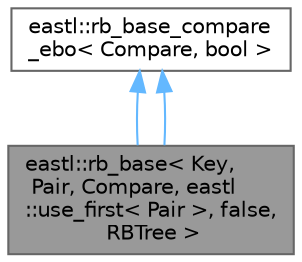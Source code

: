 digraph "eastl::rb_base&lt; Key, Pair, Compare, eastl::use_first&lt; Pair &gt;, false, RBTree &gt;"
{
 // LATEX_PDF_SIZE
  bgcolor="transparent";
  edge [fontname=Helvetica,fontsize=10,labelfontname=Helvetica,labelfontsize=10];
  node [fontname=Helvetica,fontsize=10,shape=box,height=0.2,width=0.4];
  Node1 [id="Node000001",label="eastl::rb_base\< Key,\l Pair, Compare, eastl\l::use_first\< Pair \>, false,\l RBTree \>",height=0.2,width=0.4,color="gray40", fillcolor="grey60", style="filled", fontcolor="black",tooltip=" "];
  Node2 -> Node1 [id="edge3_Node000001_Node000002",dir="back",color="steelblue1",style="solid",tooltip=" "];
  Node2 [id="Node000002",label="eastl::rb_base_compare\l_ebo\< Compare, bool \>",height=0.2,width=0.4,color="gray40", fillcolor="white", style="filled",URL="$structeastl_1_1rb__base__compare__ebo.html",tooltip=" "];
  Node2 -> Node1 [id="edge4_Node000001_Node000002",dir="back",color="steelblue1",style="solid",tooltip=" "];
}
